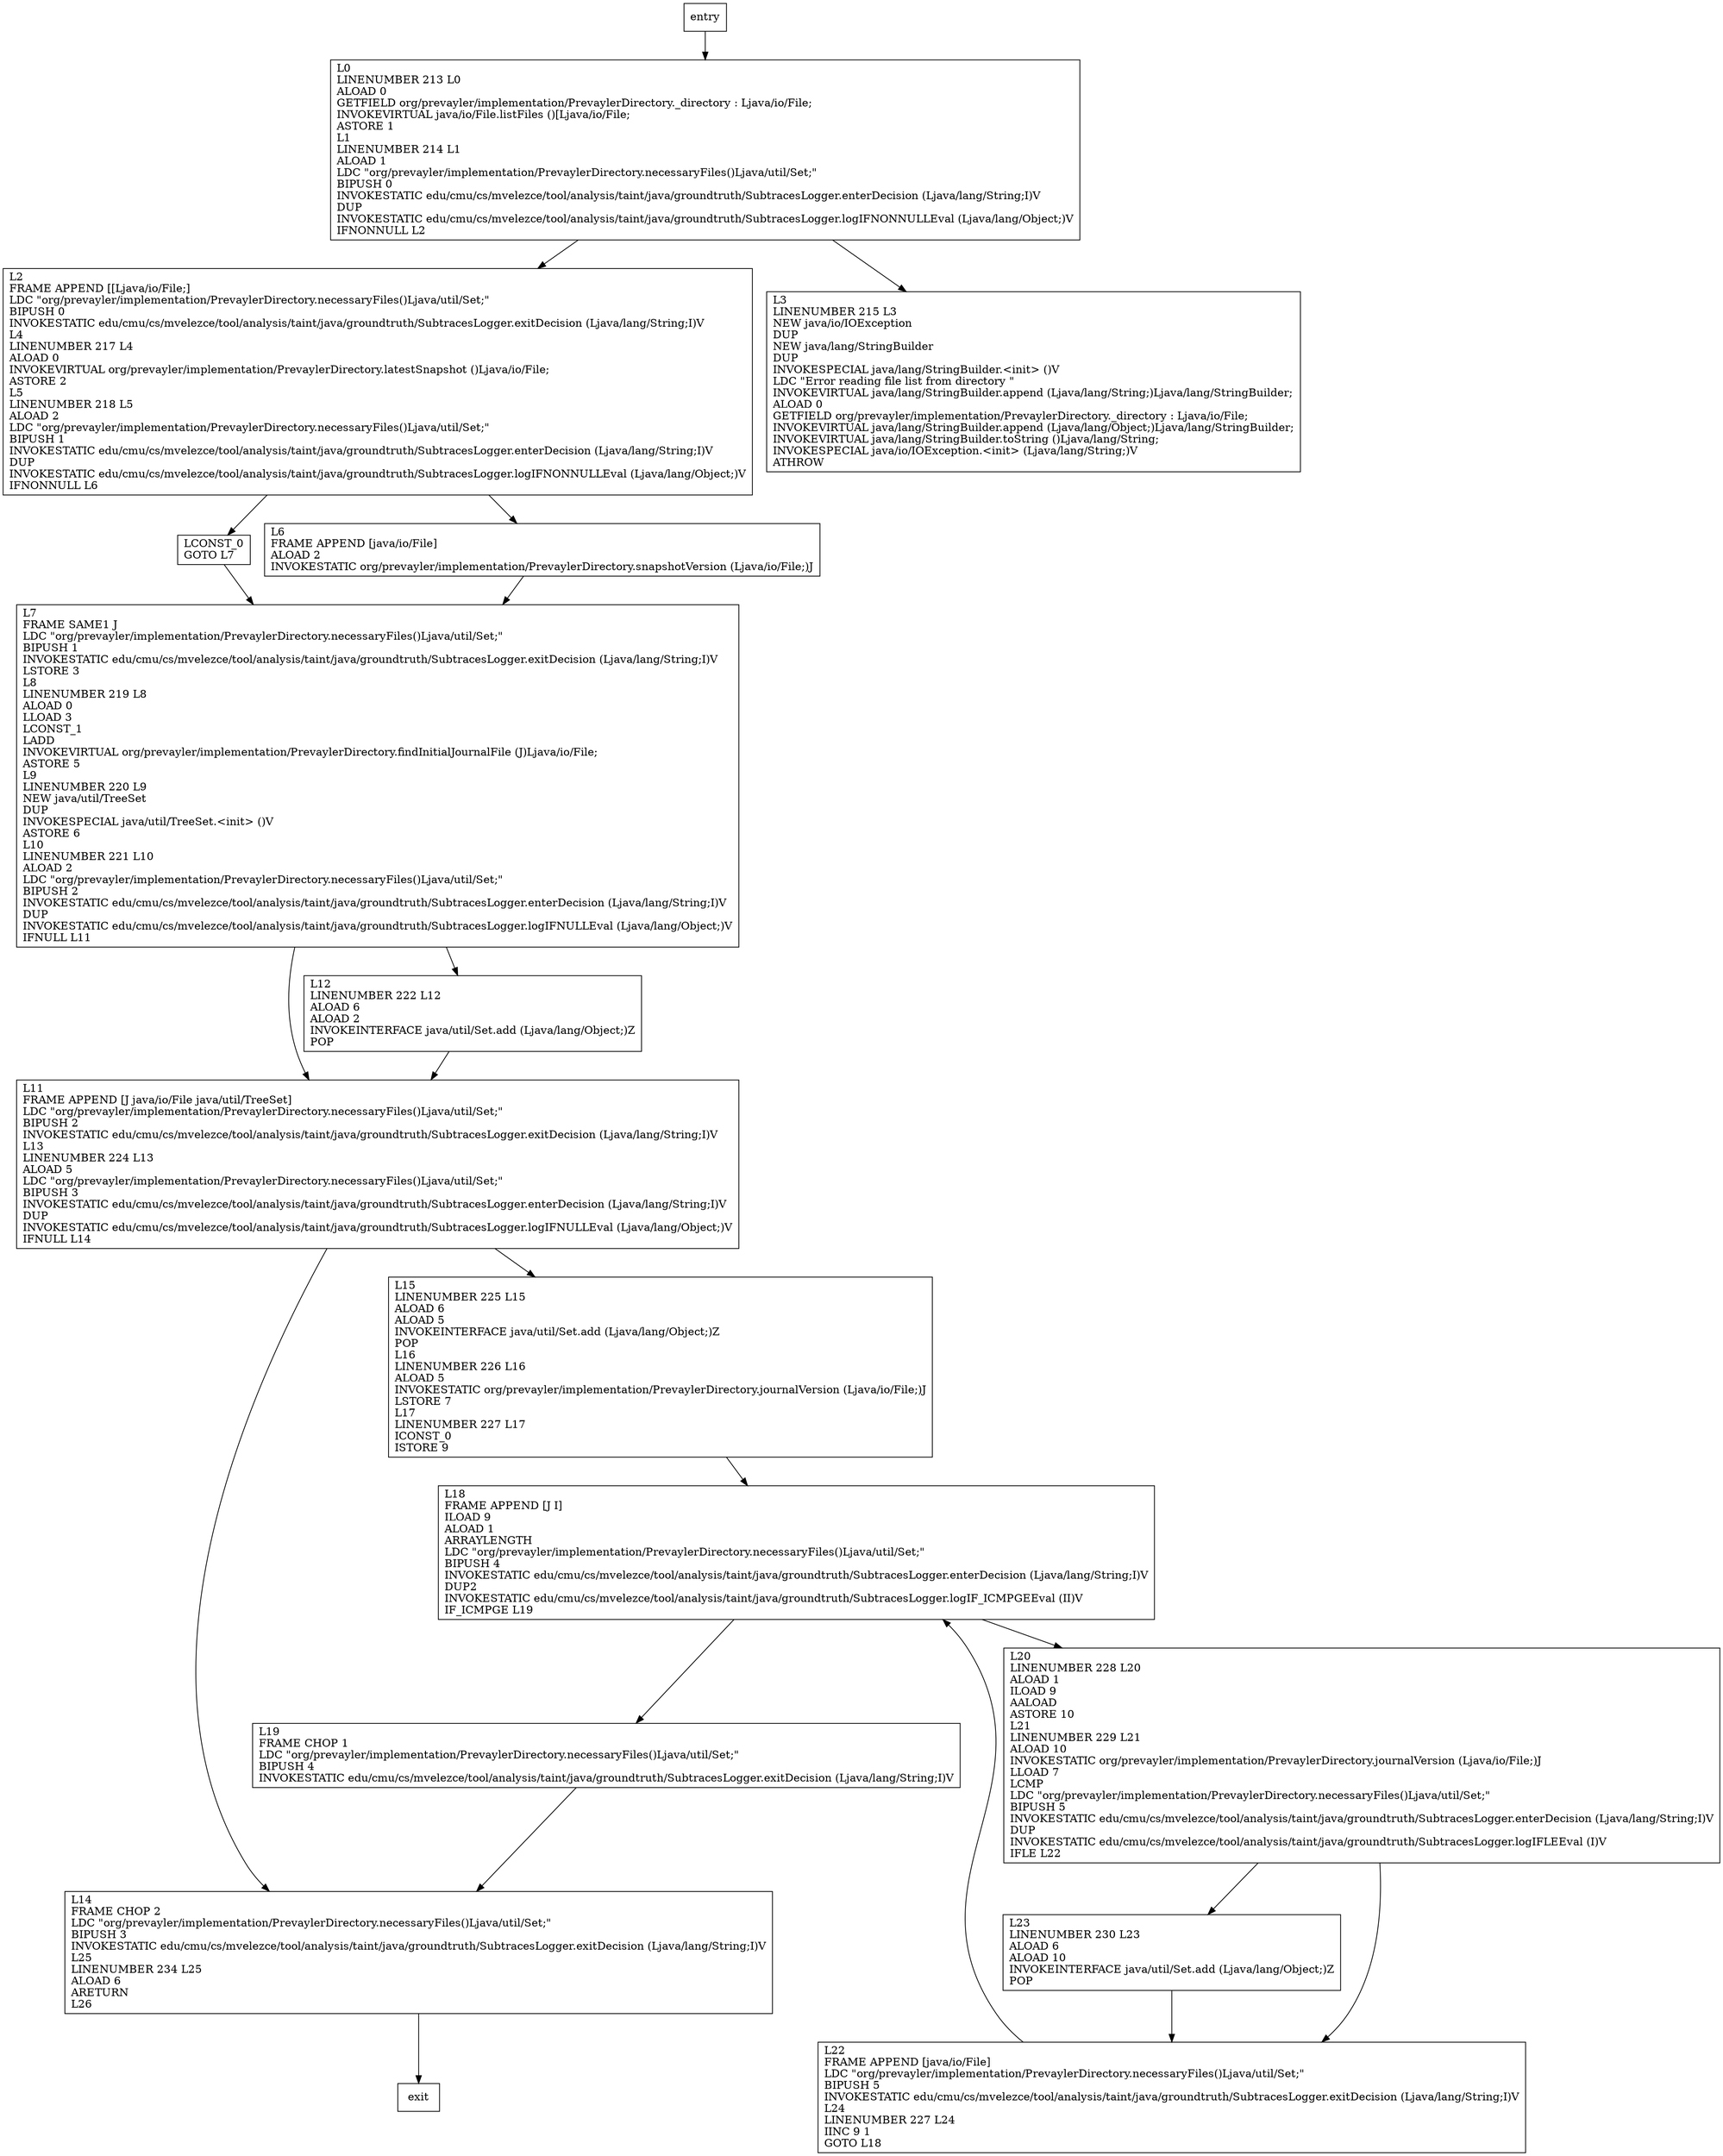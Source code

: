 digraph necessaryFiles {
node [shape=record];
272876691 [label="L11\lFRAME APPEND [J java/io/File java/util/TreeSet]\lLDC \"org/prevayler/implementation/PrevaylerDirectory.necessaryFiles()Ljava/util/Set;\"\lBIPUSH 2\lINVOKESTATIC edu/cmu/cs/mvelezce/tool/analysis/taint/java/groundtruth/SubtracesLogger.exitDecision (Ljava/lang/String;I)V\lL13\lLINENUMBER 224 L13\lALOAD 5\lLDC \"org/prevayler/implementation/PrevaylerDirectory.necessaryFiles()Ljava/util/Set;\"\lBIPUSH 3\lINVOKESTATIC edu/cmu/cs/mvelezce/tool/analysis/taint/java/groundtruth/SubtracesLogger.enterDecision (Ljava/lang/String;I)V\lDUP\lINVOKESTATIC edu/cmu/cs/mvelezce/tool/analysis/taint/java/groundtruth/SubtracesLogger.logIFNULLEval (Ljava/lang/Object;)V\lIFNULL L14\l"];
724030931 [label="L14\lFRAME CHOP 2\lLDC \"org/prevayler/implementation/PrevaylerDirectory.necessaryFiles()Ljava/util/Set;\"\lBIPUSH 3\lINVOKESTATIC edu/cmu/cs/mvelezce/tool/analysis/taint/java/groundtruth/SubtracesLogger.exitDecision (Ljava/lang/String;I)V\lL25\lLINENUMBER 234 L25\lALOAD 6\lARETURN\lL26\l"];
620415815 [label="L0\lLINENUMBER 213 L0\lALOAD 0\lGETFIELD org/prevayler/implementation/PrevaylerDirectory._directory : Ljava/io/File;\lINVOKEVIRTUAL java/io/File.listFiles ()[Ljava/io/File;\lASTORE 1\lL1\lLINENUMBER 214 L1\lALOAD 1\lLDC \"org/prevayler/implementation/PrevaylerDirectory.necessaryFiles()Ljava/util/Set;\"\lBIPUSH 0\lINVOKESTATIC edu/cmu/cs/mvelezce/tool/analysis/taint/java/groundtruth/SubtracesLogger.enterDecision (Ljava/lang/String;I)V\lDUP\lINVOKESTATIC edu/cmu/cs/mvelezce/tool/analysis/taint/java/groundtruth/SubtracesLogger.logIFNONNULLEval (Ljava/lang/Object;)V\lIFNONNULL L2\l"];
44746251 [label="L20\lLINENUMBER 228 L20\lALOAD 1\lILOAD 9\lAALOAD\lASTORE 10\lL21\lLINENUMBER 229 L21\lALOAD 10\lINVOKESTATIC org/prevayler/implementation/PrevaylerDirectory.journalVersion (Ljava/io/File;)J\lLLOAD 7\lLCMP\lLDC \"org/prevayler/implementation/PrevaylerDirectory.necessaryFiles()Ljava/util/Set;\"\lBIPUSH 5\lINVOKESTATIC edu/cmu/cs/mvelezce/tool/analysis/taint/java/groundtruth/SubtracesLogger.enterDecision (Ljava/lang/String;I)V\lDUP\lINVOKESTATIC edu/cmu/cs/mvelezce/tool/analysis/taint/java/groundtruth/SubtracesLogger.logIFLEEval (I)V\lIFLE L22\l"];
728286619 [label="L2\lFRAME APPEND [[Ljava/io/File;]\lLDC \"org/prevayler/implementation/PrevaylerDirectory.necessaryFiles()Ljava/util/Set;\"\lBIPUSH 0\lINVOKESTATIC edu/cmu/cs/mvelezce/tool/analysis/taint/java/groundtruth/SubtracesLogger.exitDecision (Ljava/lang/String;I)V\lL4\lLINENUMBER 217 L4\lALOAD 0\lINVOKEVIRTUAL org/prevayler/implementation/PrevaylerDirectory.latestSnapshot ()Ljava/io/File;\lASTORE 2\lL5\lLINENUMBER 218 L5\lALOAD 2\lLDC \"org/prevayler/implementation/PrevaylerDirectory.necessaryFiles()Ljava/util/Set;\"\lBIPUSH 1\lINVOKESTATIC edu/cmu/cs/mvelezce/tool/analysis/taint/java/groundtruth/SubtracesLogger.enterDecision (Ljava/lang/String;I)V\lDUP\lINVOKESTATIC edu/cmu/cs/mvelezce/tool/analysis/taint/java/groundtruth/SubtracesLogger.logIFNONNULLEval (Ljava/lang/Object;)V\lIFNONNULL L6\l"];
266267666 [label="L23\lLINENUMBER 230 L23\lALOAD 6\lALOAD 10\lINVOKEINTERFACE java/util/Set.add (Ljava/lang/Object;)Z\lPOP\l"];
485281961 [label="L22\lFRAME APPEND [java/io/File]\lLDC \"org/prevayler/implementation/PrevaylerDirectory.necessaryFiles()Ljava/util/Set;\"\lBIPUSH 5\lINVOKESTATIC edu/cmu/cs/mvelezce/tool/analysis/taint/java/groundtruth/SubtracesLogger.exitDecision (Ljava/lang/String;I)V\lL24\lLINENUMBER 227 L24\lIINC 9 1\lGOTO L18\l"];
846019069 [label="LCONST_0\lGOTO L7\l"];
214170716 [label="L18\lFRAME APPEND [J I]\lILOAD 9\lALOAD 1\lARRAYLENGTH\lLDC \"org/prevayler/implementation/PrevaylerDirectory.necessaryFiles()Ljava/util/Set;\"\lBIPUSH 4\lINVOKESTATIC edu/cmu/cs/mvelezce/tool/analysis/taint/java/groundtruth/SubtracesLogger.enterDecision (Ljava/lang/String;I)V\lDUP2\lINVOKESTATIC edu/cmu/cs/mvelezce/tool/analysis/taint/java/groundtruth/SubtracesLogger.logIF_ICMPGEEval (II)V\lIF_ICMPGE L19\l"];
1612762434 [label="L3\lLINENUMBER 215 L3\lNEW java/io/IOException\lDUP\lNEW java/lang/StringBuilder\lDUP\lINVOKESPECIAL java/lang/StringBuilder.\<init\> ()V\lLDC \"Error reading file list from directory \"\lINVOKEVIRTUAL java/lang/StringBuilder.append (Ljava/lang/String;)Ljava/lang/StringBuilder;\lALOAD 0\lGETFIELD org/prevayler/implementation/PrevaylerDirectory._directory : Ljava/io/File;\lINVOKEVIRTUAL java/lang/StringBuilder.append (Ljava/lang/Object;)Ljava/lang/StringBuilder;\lINVOKEVIRTUAL java/lang/StringBuilder.toString ()Ljava/lang/String;\lINVOKESPECIAL java/io/IOException.\<init\> (Ljava/lang/String;)V\lATHROW\l"];
647226268 [label="L7\lFRAME SAME1 J\lLDC \"org/prevayler/implementation/PrevaylerDirectory.necessaryFiles()Ljava/util/Set;\"\lBIPUSH 1\lINVOKESTATIC edu/cmu/cs/mvelezce/tool/analysis/taint/java/groundtruth/SubtracesLogger.exitDecision (Ljava/lang/String;I)V\lLSTORE 3\lL8\lLINENUMBER 219 L8\lALOAD 0\lLLOAD 3\lLCONST_1\lLADD\lINVOKEVIRTUAL org/prevayler/implementation/PrevaylerDirectory.findInitialJournalFile (J)Ljava/io/File;\lASTORE 5\lL9\lLINENUMBER 220 L9\lNEW java/util/TreeSet\lDUP\lINVOKESPECIAL java/util/TreeSet.\<init\> ()V\lASTORE 6\lL10\lLINENUMBER 221 L10\lALOAD 2\lLDC \"org/prevayler/implementation/PrevaylerDirectory.necessaryFiles()Ljava/util/Set;\"\lBIPUSH 2\lINVOKESTATIC edu/cmu/cs/mvelezce/tool/analysis/taint/java/groundtruth/SubtracesLogger.enterDecision (Ljava/lang/String;I)V\lDUP\lINVOKESTATIC edu/cmu/cs/mvelezce/tool/analysis/taint/java/groundtruth/SubtracesLogger.logIFNULLEval (Ljava/lang/Object;)V\lIFNULL L11\l"];
389415616 [label="L19\lFRAME CHOP 1\lLDC \"org/prevayler/implementation/PrevaylerDirectory.necessaryFiles()Ljava/util/Set;\"\lBIPUSH 4\lINVOKESTATIC edu/cmu/cs/mvelezce/tool/analysis/taint/java/groundtruth/SubtracesLogger.exitDecision (Ljava/lang/String;I)V\l"];
1270529736 [label="L12\lLINENUMBER 222 L12\lALOAD 6\lALOAD 2\lINVOKEINTERFACE java/util/Set.add (Ljava/lang/Object;)Z\lPOP\l"];
1077898244 [label="L6\lFRAME APPEND [java/io/File]\lALOAD 2\lINVOKESTATIC org/prevayler/implementation/PrevaylerDirectory.snapshotVersion (Ljava/io/File;)J\l"];
303127592 [label="L15\lLINENUMBER 225 L15\lALOAD 6\lALOAD 5\lINVOKEINTERFACE java/util/Set.add (Ljava/lang/Object;)Z\lPOP\lL16\lLINENUMBER 226 L16\lALOAD 5\lINVOKESTATIC org/prevayler/implementation/PrevaylerDirectory.journalVersion (Ljava/io/File;)J\lLSTORE 7\lL17\lLINENUMBER 227 L17\lICONST_0\lISTORE 9\l"];
entry;
exit;
272876691 -> 724030931;
272876691 -> 303127592;
724030931 -> exit;
620415815 -> 1612762434;
620415815 -> 728286619;
44746251 -> 266267666;
44746251 -> 485281961;
728286619 -> 1077898244;
728286619 -> 846019069;
266267666 -> 485281961;
485281961 -> 214170716;
846019069 -> 647226268;
entry -> 620415815;
214170716 -> 44746251;
214170716 -> 389415616;
647226268 -> 272876691;
647226268 -> 1270529736;
389415616 -> 724030931;
1270529736 -> 272876691;
1077898244 -> 647226268;
303127592 -> 214170716;
}
